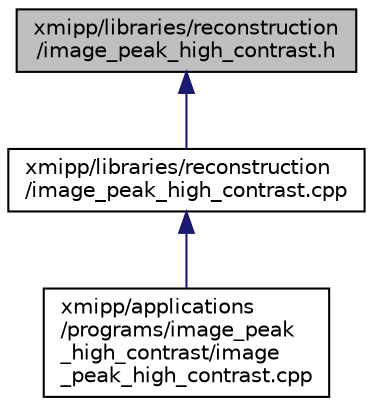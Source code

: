 digraph "xmipp/libraries/reconstruction/image_peak_high_contrast.h"
{
  edge [fontname="Helvetica",fontsize="10",labelfontname="Helvetica",labelfontsize="10"];
  node [fontname="Helvetica",fontsize="10",shape=record];
  Node115 [label="xmipp/libraries/reconstruction\l/image_peak_high_contrast.h",height=0.2,width=0.4,color="black", fillcolor="grey75", style="filled", fontcolor="black"];
  Node115 -> Node116 [dir="back",color="midnightblue",fontsize="10",style="solid",fontname="Helvetica"];
  Node116 [label="xmipp/libraries/reconstruction\l/image_peak_high_contrast.cpp",height=0.2,width=0.4,color="black", fillcolor="white", style="filled",URL="$libraries_2reconstruction_2image__peak__high__contrast_8cpp.html"];
  Node116 -> Node117 [dir="back",color="midnightblue",fontsize="10",style="solid",fontname="Helvetica"];
  Node117 [label="xmipp/applications\l/programs/image_peak\l_high_contrast/image\l_peak_high_contrast.cpp",height=0.2,width=0.4,color="black", fillcolor="white", style="filled",URL="$applications_2programs_2image__peak__high__contrast_2image__peak__high__contrast_8cpp.html"];
}
